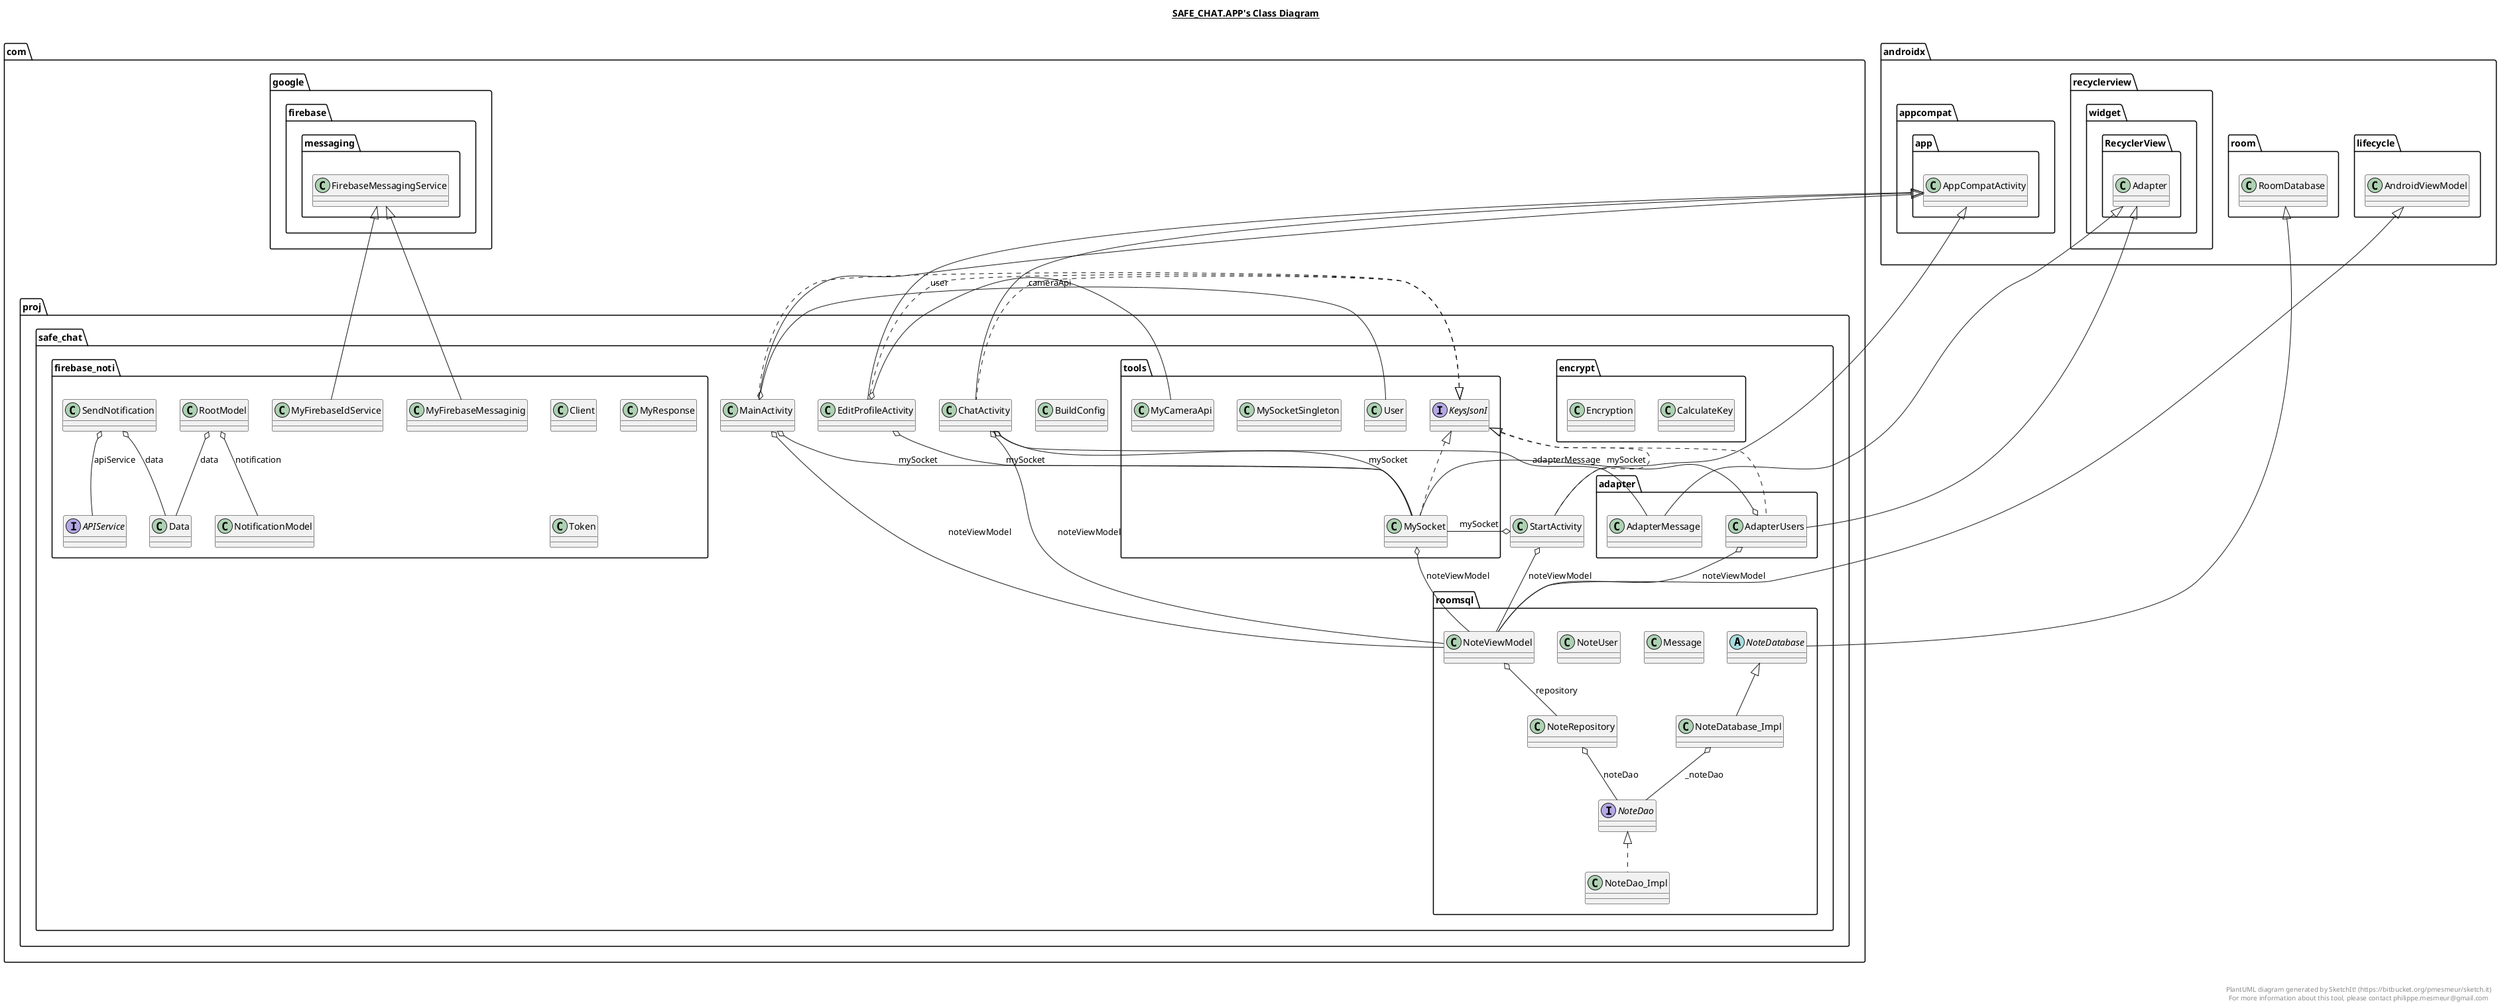 @startuml

title __SAFE_CHAT.APP's Class Diagram__\n

  namespace com.proj.safe_chat {
    class com.proj.safe_chat.BuildConfig {
    }
  }
  

  namespace com.proj.safe_chat {
    class com.proj.safe_chat.ChatActivity {
    }
  }
  

  namespace com.proj.safe_chat {
    class com.proj.safe_chat.EditProfileActivity {
    }
  }
  

  namespace com.proj.safe_chat {
    class com.proj.safe_chat.MainActivity {
    }
  }
  

  namespace com.proj.safe_chat {
    class com.proj.safe_chat.StartActivity {
    }
  }
  

  namespace com.proj.safe_chat {
    namespace adapter {
      class com.proj.safe_chat.adapter.AdapterMessage {
      }
    }
  }
  

  namespace com.proj.safe_chat {
    namespace adapter {
      class com.proj.safe_chat.adapter.AdapterUsers {
      }
    }
  }
  

  namespace com.proj.safe_chat {
    namespace encrypt {
      class com.proj.safe_chat.encrypt.CalculateKey {
      }
    }
  }
  

  namespace com.proj.safe_chat {
    namespace encrypt {
      class com.proj.safe_chat.encrypt.Encryption {
      }
    }
  }
  

  namespace com.proj.safe_chat {
    namespace firebase_noti {
      interface com.proj.safe_chat.firebase_noti.APIService {
      }
    }
  }
  

  namespace com.proj.safe_chat {
    namespace firebase_noti {
      class com.proj.safe_chat.firebase_noti.Client {
      }
    }
  }
  

  namespace com.proj.safe_chat {
    namespace firebase_noti {
      class com.proj.safe_chat.firebase_noti.Data {
      }
    }
  }
  

  namespace com.proj.safe_chat {
    namespace firebase_noti {
      class com.proj.safe_chat.firebase_noti.MyFirebaseIdService {
      }
    }
  }
  

  namespace com.proj.safe_chat {
    namespace firebase_noti {
      class com.proj.safe_chat.firebase_noti.MyFirebaseMessaginig {
      }
    }
  }
  

  namespace com.proj.safe_chat {
    namespace firebase_noti {
      class com.proj.safe_chat.firebase_noti.MyResponse {
      }
    }
  }
  

  namespace com.proj.safe_chat {
    namespace firebase_noti {
      class com.proj.safe_chat.firebase_noti.NotificationModel {
      }
    }
  }
  

  namespace com.proj.safe_chat {
    namespace firebase_noti {
      class com.proj.safe_chat.firebase_noti.RootModel {
      }
    }
  }
  

  namespace com.proj.safe_chat {
    namespace firebase_noti {
      class com.proj.safe_chat.firebase_noti.SendNotification {
      }
    }
  }
  

  namespace com.proj.safe_chat {
    namespace firebase_noti {
      class com.proj.safe_chat.firebase_noti.Token {
      }
    }
  }
  

  namespace com.proj.safe_chat {
    namespace roomsql {
      class com.proj.safe_chat.roomsql.Message {
      }
    }
  }
  

  namespace com.proj.safe_chat {
    namespace roomsql {
      interface com.proj.safe_chat.roomsql.NoteDao {
      }
    }
  }
  

  namespace com.proj.safe_chat {
    namespace roomsql {
      class com.proj.safe_chat.roomsql.NoteDao_Impl {
      }
    }
  }
  

  namespace com.proj.safe_chat {
    namespace roomsql {
      abstract class com.proj.safe_chat.roomsql.NoteDatabase {
      }
    }
  }
  

  namespace com.proj.safe_chat {
    namespace roomsql {
      class com.proj.safe_chat.roomsql.NoteDatabase_Impl {
      }
    }
  }
  

  namespace com.proj.safe_chat {
    namespace roomsql {
      class com.proj.safe_chat.roomsql.NoteRepository {
      }
    }
  }
  

  namespace com.proj.safe_chat {
    namespace roomsql {
      class com.proj.safe_chat.roomsql.NoteUser {
      }
    }
  }
  

  namespace com.proj.safe_chat {
    namespace roomsql {
      class com.proj.safe_chat.roomsql.NoteViewModel {
      }
    }
  }
  

  namespace com.proj.safe_chat {
    namespace tools {
      interface com.proj.safe_chat.tools.KeysJsonI {
      }
    }
  }
  

  namespace com.proj.safe_chat {
    namespace tools {
      class com.proj.safe_chat.tools.MyCameraApi {
      }
    }
  }
  

  namespace com.proj.safe_chat {
    namespace tools {
      class com.proj.safe_chat.tools.MySocket {
      }
    }
  }
  

  namespace com.proj.safe_chat {
    namespace tools {
      class com.proj.safe_chat.tools.MySocketSingleton {
      }
    }
  }
  

  namespace com.proj.safe_chat {
    namespace tools {
      class com.proj.safe_chat.tools.User {
      }
    }
  }
  

  com.proj.safe_chat.ChatActivity .up.|> com.proj.safe_chat.tools.KeysJsonI
  com.proj.safe_chat.ChatActivity -up-|> androidx.appcompat.app.AppCompatActivity
  com.proj.safe_chat.ChatActivity o-- com.proj.safe_chat.adapter.AdapterMessage : adapterMessage
  com.proj.safe_chat.ChatActivity o-- com.proj.safe_chat.tools.MySocket : mySocket
  com.proj.safe_chat.ChatActivity o-- com.proj.safe_chat.roomsql.NoteViewModel : noteViewModel
  com.proj.safe_chat.EditProfileActivity .up.|> com.proj.safe_chat.tools.KeysJsonI
  com.proj.safe_chat.EditProfileActivity -up-|> androidx.appcompat.app.AppCompatActivity
  com.proj.safe_chat.EditProfileActivity o-- com.proj.safe_chat.tools.MyCameraApi : cameraApi
  com.proj.safe_chat.EditProfileActivity o-- com.proj.safe_chat.tools.MySocket : mySocket
  com.proj.safe_chat.MainActivity .up.|> com.proj.safe_chat.tools.KeysJsonI
  com.proj.safe_chat.MainActivity -up-|> androidx.appcompat.app.AppCompatActivity
  com.proj.safe_chat.MainActivity o-- com.proj.safe_chat.tools.MySocket : mySocket
  com.proj.safe_chat.MainActivity o-- com.proj.safe_chat.roomsql.NoteViewModel : noteViewModel
  com.proj.safe_chat.MainActivity o-- com.proj.safe_chat.tools.User : user
  com.proj.safe_chat.StartActivity .up.|> com.proj.safe_chat.tools.KeysJsonI
  com.proj.safe_chat.StartActivity -up-|> androidx.appcompat.app.AppCompatActivity
  com.proj.safe_chat.StartActivity o-- com.proj.safe_chat.tools.MySocket : mySocket
  com.proj.safe_chat.StartActivity o-- com.proj.safe_chat.roomsql.NoteViewModel : noteViewModel
  com.proj.safe_chat.adapter.AdapterMessage -up-|> androidx.recyclerview.widget.RecyclerView.Adapter
  com.proj.safe_chat.adapter.AdapterUsers .up.|> com.proj.safe_chat.tools.KeysJsonI
  com.proj.safe_chat.adapter.AdapterUsers -up-|> androidx.recyclerview.widget.RecyclerView.Adapter
  com.proj.safe_chat.adapter.AdapterUsers o-- com.proj.safe_chat.adapter.AdapterUsers.OnItemClickListener : mListener
  com.proj.safe_chat.adapter.AdapterUsers o-- com.proj.safe_chat.tools.MySocket : mySocket
  com.proj.safe_chat.adapter.AdapterUsers o-- com.proj.safe_chat.roomsql.NoteViewModel : noteViewModel
  com.proj.safe_chat.firebase_noti.MyFirebaseIdService -up-|> com.google.firebase.messaging.FirebaseMessagingService
  com.proj.safe_chat.firebase_noti.MyFirebaseMessaginig -up-|> com.google.firebase.messaging.FirebaseMessagingService
  com.proj.safe_chat.firebase_noti.RootModel o-- com.proj.safe_chat.firebase_noti.Data : data
  com.proj.safe_chat.firebase_noti.RootModel o-- com.proj.safe_chat.firebase_noti.NotificationModel : notification
  com.proj.safe_chat.firebase_noti.SendNotification o-- com.proj.safe_chat.firebase_noti.APIService : apiService
  com.proj.safe_chat.firebase_noti.SendNotification o-- com.proj.safe_chat.firebase_noti.Data : data
  com.proj.safe_chat.roomsql.NoteDao_Impl .up.|> com.proj.safe_chat.roomsql.NoteDao
  com.proj.safe_chat.roomsql.NoteDatabase -up-|> androidx.room.RoomDatabase
  com.proj.safe_chat.roomsql.NoteDatabase_Impl -up-|> com.proj.safe_chat.roomsql.NoteDatabase
  com.proj.safe_chat.roomsql.NoteDatabase_Impl o-- com.proj.safe_chat.roomsql.NoteDao : _noteDao
  com.proj.safe_chat.roomsql.NoteRepository o-- com.proj.safe_chat.roomsql.NoteDao : noteDao
  com.proj.safe_chat.roomsql.NoteViewModel -up-|> androidx.lifecycle.AndroidViewModel
  com.proj.safe_chat.roomsql.NoteViewModel o-- com.proj.safe_chat.roomsql.NoteRepository : repository
  com.proj.safe_chat.tools.MySocket .up.|> com.proj.safe_chat.tools.KeysJsonI
  com.proj.safe_chat.tools.MySocket o-- com.proj.safe_chat.roomsql.NoteViewModel : noteViewModel


right footer


PlantUML diagram generated by SketchIt! (https://bitbucket.org/pmesmeur/sketch.it)
For more information about this tool, please contact philippe.mesmeur@gmail.com
endfooter

@enduml
